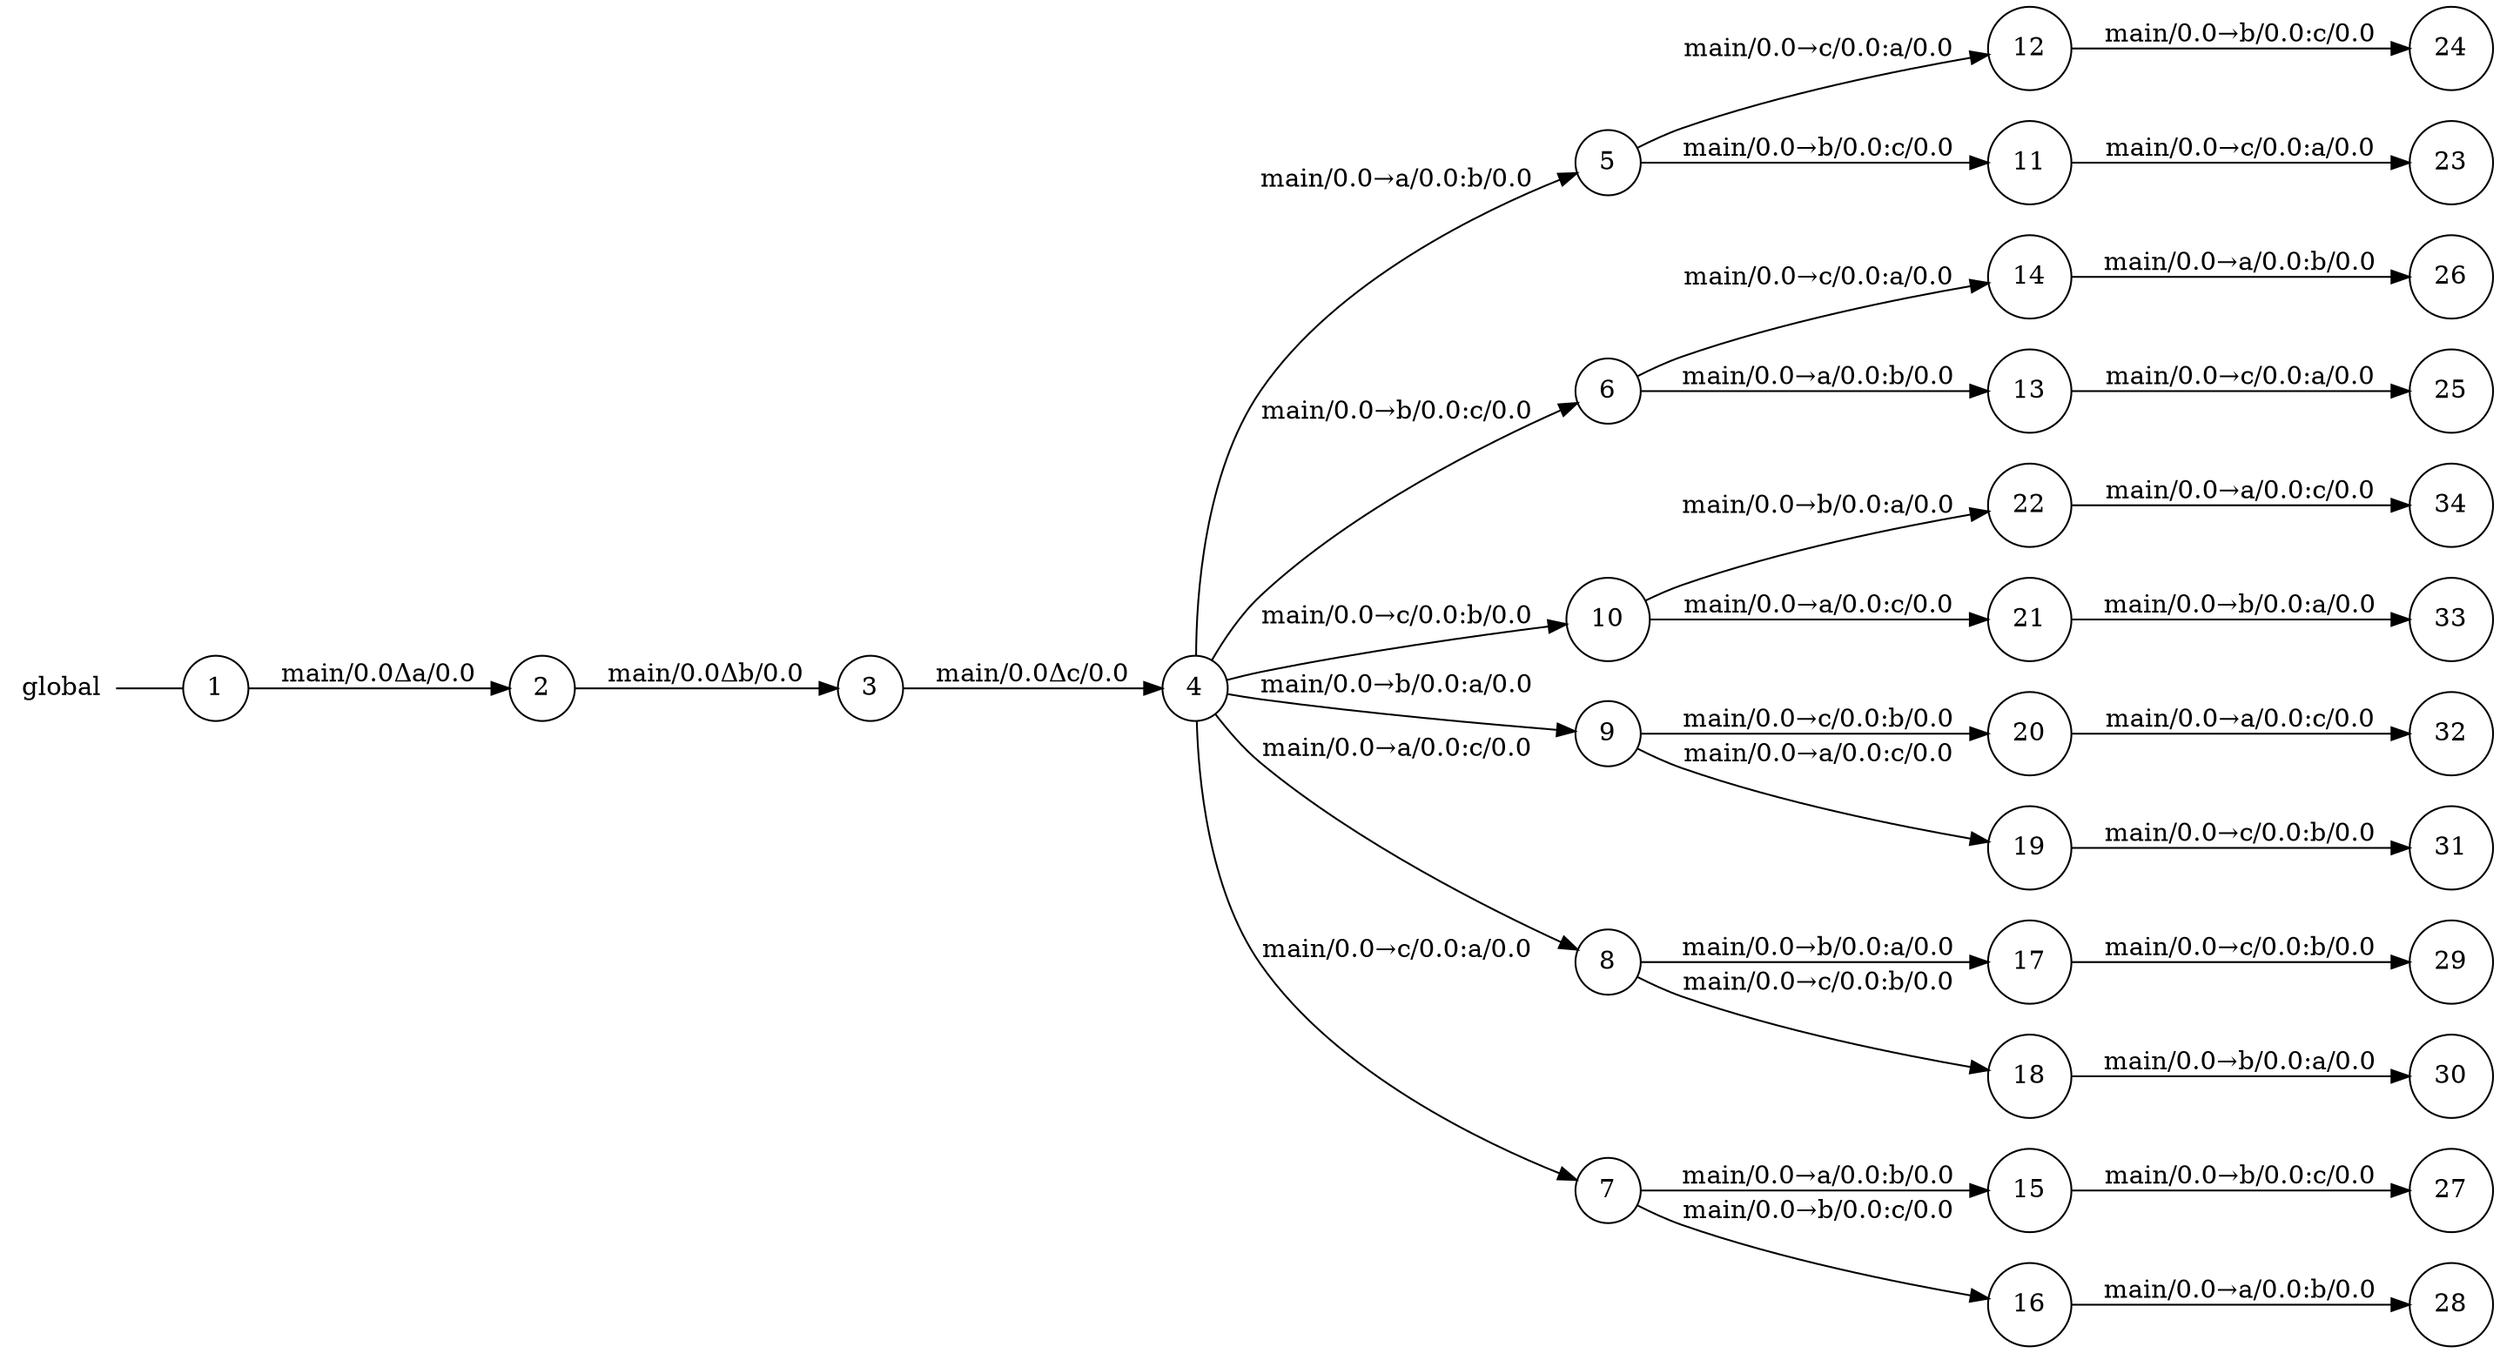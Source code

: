 digraph global {
	rankdir="LR";
	n_0 [label="global", shape="plaintext"];
	n_1 [id="33", shape=circle, label="33"];
	n_2 [id="34", shape=circle, label="34"];
	n_3 [id="20", shape=circle, label="20"];
	n_4 [id="27", shape=circle, label="27"];
	n_5 [id="29", shape=circle, label="29"];
	n_6 [id="23", shape=circle, label="23"];
	n_7 [id="25", shape=circle, label="25"];
	n_8 [id="5", shape=circle, label="5"];
	n_9 [id="28", shape=circle, label="28"];
	n_10 [id="15", shape=circle, label="15"];
	n_11 [id="19", shape=circle, label="19"];
	n_12 [id="12", shape=circle, label="12"];
	n_13 [id="11", shape=circle, label="11"];
	n_14 [id="17", shape=circle, label="17"];
	n_15 [id="18", shape=circle, label="18"];
	n_16 [id="14", shape=circle, label="14"];
	n_17 [id="6", shape=circle, label="6"];
	n_18 [id="13", shape=circle, label="13"];
	n_19 [id="24", shape=circle, label="24"];
	n_20 [id="10", shape=circle, label="10"];
	n_21 [id="30", shape=circle, label="30"];
	n_22 [id="22", shape=circle, label="22"];
	n_23 [id="1", shape=circle, label="1"];
	n_0 -> n_23 [arrowhead=none];
	n_24 [id="26", shape=circle, label="26"];
	n_25 [id="9", shape=circle, label="9"];
	n_26 [id="2", shape=circle, label="2"];
	n_27 [id="21", shape=circle, label="21"];
	n_28 [id="8", shape=circle, label="8"];
	n_29 [id="4", shape=circle, label="4"];
	n_30 [id="31", shape=circle, label="31"];
	n_31 [id="32", shape=circle, label="32"];
	n_32 [id="7", shape=circle, label="7"];
	n_33 [id="3", shape=circle, label="3"];
	n_34 [id="16", shape=circle, label="16"];

	n_29 -> n_8 [id="[$e|3]", label="main/0.0→a/0.0:b/0.0"];
	n_17 -> n_18 [id="[$e|11]", label="main/0.0→a/0.0:b/0.0"];
	n_12 -> n_19 [id="[$e|22]", label="main/0.0→b/0.0:c/0.0"];
	n_17 -> n_16 [id="[$e|12]", label="main/0.0→c/0.0:a/0.0"];
	n_20 -> n_22 [id="[$e|20]", label="main/0.0→b/0.0:a/0.0"];
	n_3 -> n_31 [id="[$e|30]", label="main/0.0→a/0.0:c/0.0"];
	n_29 -> n_20 [id="[$e|8]", label="main/0.0→c/0.0:b/0.0"];
	n_26 -> n_33 [id="[$e|1]", label="main/0.0Δb/0.0"];
	n_34 -> n_9 [id="[$e|26]", label="main/0.0→a/0.0:b/0.0"];
	n_29 -> n_28 [id="[$e|6]", label="main/0.0→a/0.0:c/0.0"];
	n_27 -> n_1 [id="[$e|31]", label="main/0.0→b/0.0:a/0.0"];
	n_13 -> n_6 [id="[$e|21]", label="main/0.0→c/0.0:a/0.0"];
	n_14 -> n_5 [id="[$e|27]", label="main/0.0→c/0.0:b/0.0"];
	n_32 -> n_34 [id="[$e|14]", label="main/0.0→b/0.0:c/0.0"];
	n_22 -> n_2 [id="[$e|32]", label="main/0.0→a/0.0:c/0.0"];
	n_29 -> n_17 [id="[$e|4]", label="main/0.0→b/0.0:c/0.0"];
	n_11 -> n_30 [id="[$e|29]", label="main/0.0→c/0.0:b/0.0"];
	n_29 -> n_25 [id="[$e|7]", label="main/0.0→b/0.0:a/0.0"];
	n_16 -> n_24 [id="[$e|24]", label="main/0.0→a/0.0:b/0.0"];
	n_15 -> n_21 [id="[$e|28]", label="main/0.0→b/0.0:a/0.0"];
	n_28 -> n_15 [id="[$e|16]", label="main/0.0→c/0.0:b/0.0"];
	n_33 -> n_29 [id="[$e|2]", label="main/0.0Δc/0.0"];
	n_25 -> n_11 [id="[$e|17]", label="main/0.0→a/0.0:c/0.0"];
	n_29 -> n_32 [id="[$e|5]", label="main/0.0→c/0.0:a/0.0"];
	n_23 -> n_26 [id="[$e|0]", label="main/0.0Δa/0.0"];
	n_32 -> n_10 [id="[$e|13]", label="main/0.0→a/0.0:b/0.0"];
	n_10 -> n_4 [id="[$e|25]", label="main/0.0→b/0.0:c/0.0"];
	n_25 -> n_3 [id="[$e|18]", label="main/0.0→c/0.0:b/0.0"];
	n_28 -> n_14 [id="[$e|15]", label="main/0.0→b/0.0:a/0.0"];
	n_18 -> n_7 [id="[$e|23]", label="main/0.0→c/0.0:a/0.0"];
	n_8 -> n_13 [id="[$e|9]", label="main/0.0→b/0.0:c/0.0"];
	n_20 -> n_27 [id="[$e|19]", label="main/0.0→a/0.0:c/0.0"];
	n_8 -> n_12 [id="[$e|10]", label="main/0.0→c/0.0:a/0.0"];
}
